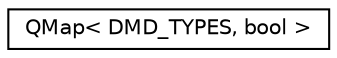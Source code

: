 digraph "类继承关系图"
{
  edge [fontname="Helvetica",fontsize="10",labelfontname="Helvetica",labelfontsize="10"];
  node [fontname="Helvetica",fontsize="10",shape=record];
  rankdir="LR";
  Node0 [label="QMap\< DMD_TYPES, bool \>",height=0.2,width=0.4,color="black", fillcolor="white", style="filled",URL="$class_q_map.html"];
}
